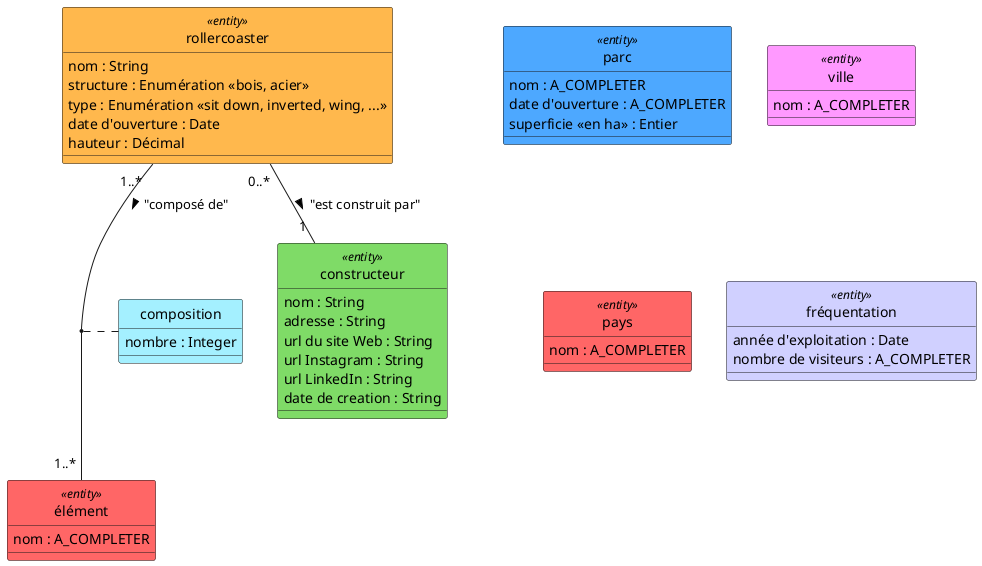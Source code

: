 @startuml

' Masquer les cercles dans les classes
hide circle 

' ---------------------------
'   Définition des entités 
' ---------------------------

entity "rollercoaster"  as rollercoaster <<entity>> #FFB84D {    
    nom : String
    structure : Enumération <<bois, acier>>
    type : Enumération <<sit down, inverted, wing, ...>>
    date d'ouverture : Date
    hauteur : Décimal
}

entity "constructeur" as constructeur <<entity>> #7FDB67 {    
    nom : String
    adresse : String
    url du site Web : String
    url Instagram : String
    url LinkedIn : String
    date de creation : String
}

entity "parc" as parc <<entity>> #4DA8FF {    
    nom : A_COMPLETER
    date d'ouverture : A_COMPLETER
    superficie <<en ha>> : Entier
}

entity "ville" as ville <<entity>> #FF99FF {   
    nom : A_COMPLETER
}

entity "pays" as pays <<entity>> #FF6666 {   
    nom : A_COMPLETER
}

entity "élément" as element <<entity>> #FF6666 {    
    nom : A_COMPLETER
}

entity "fréquentation" as frequentation <<entity>> #D0D0FF {    
    année d'exploitation : Date
    nombre de visiteurs : A_COMPLETER
}

' -------------------------------
'   Associations (relations)
' -------------------------------

' Un constructeur PEUT NE PAS AVOIR comme PLUSIEURS de rollercoaster, mais avoir d'autres types d'attractions
' Un rollercoaster est obligatoirement construit par UN constructeurs.
rollercoaster  " 0..* "--" 1 " constructeur :  "est construit par" >

' Un rollercoaster est localisé dans UN parc et un parc peut avoir AUCUN ou PLUSIEURS rollercoasters
' A COMPLETER LA RELATION

' Un constructeur est localisé dans UNE ville, une ville peut avoir AUCUN ou PLUSIEURS constructeurs
' A COMPLETER LA RELATION

' Un parc d'attractions est  localisé dans UNE ville, une ville peut avoir AUCUN ou PLUSIEURS parcs d'attractions
' A COMPLETER LA RELATION

' Un parc n'a pas encore de fréquentation avant la fin de sa 1ère année d'exploitation
' Ensuite un par aura PLUSIEURS fréquentations (une par année d'exploitation.)
' Une fréquentation est en relation avec UN parc pour UNE année.
' A COMPLETER LA RELATION

' Une ville à UN unique pays, un pays à UNE ou plusieurs villes
' A COMPLETER LA RELATION


' Un rollercoaster est composé de PLUSIEURS ELEMENTS et un élément peut se trouver dans PLUSIEURS rollercosters
' Un élément peut également avoir un NOMBRE D'OCCURRENCES supérieur à 1 dans un rollercoaster
rollercoaster " 1..* " -- " 1..* " element : "composé de" >
(rollercoaster, element ) . composition
class "composition" as composition #A4F0FF {
    nombre : Integer
}


@enduml
